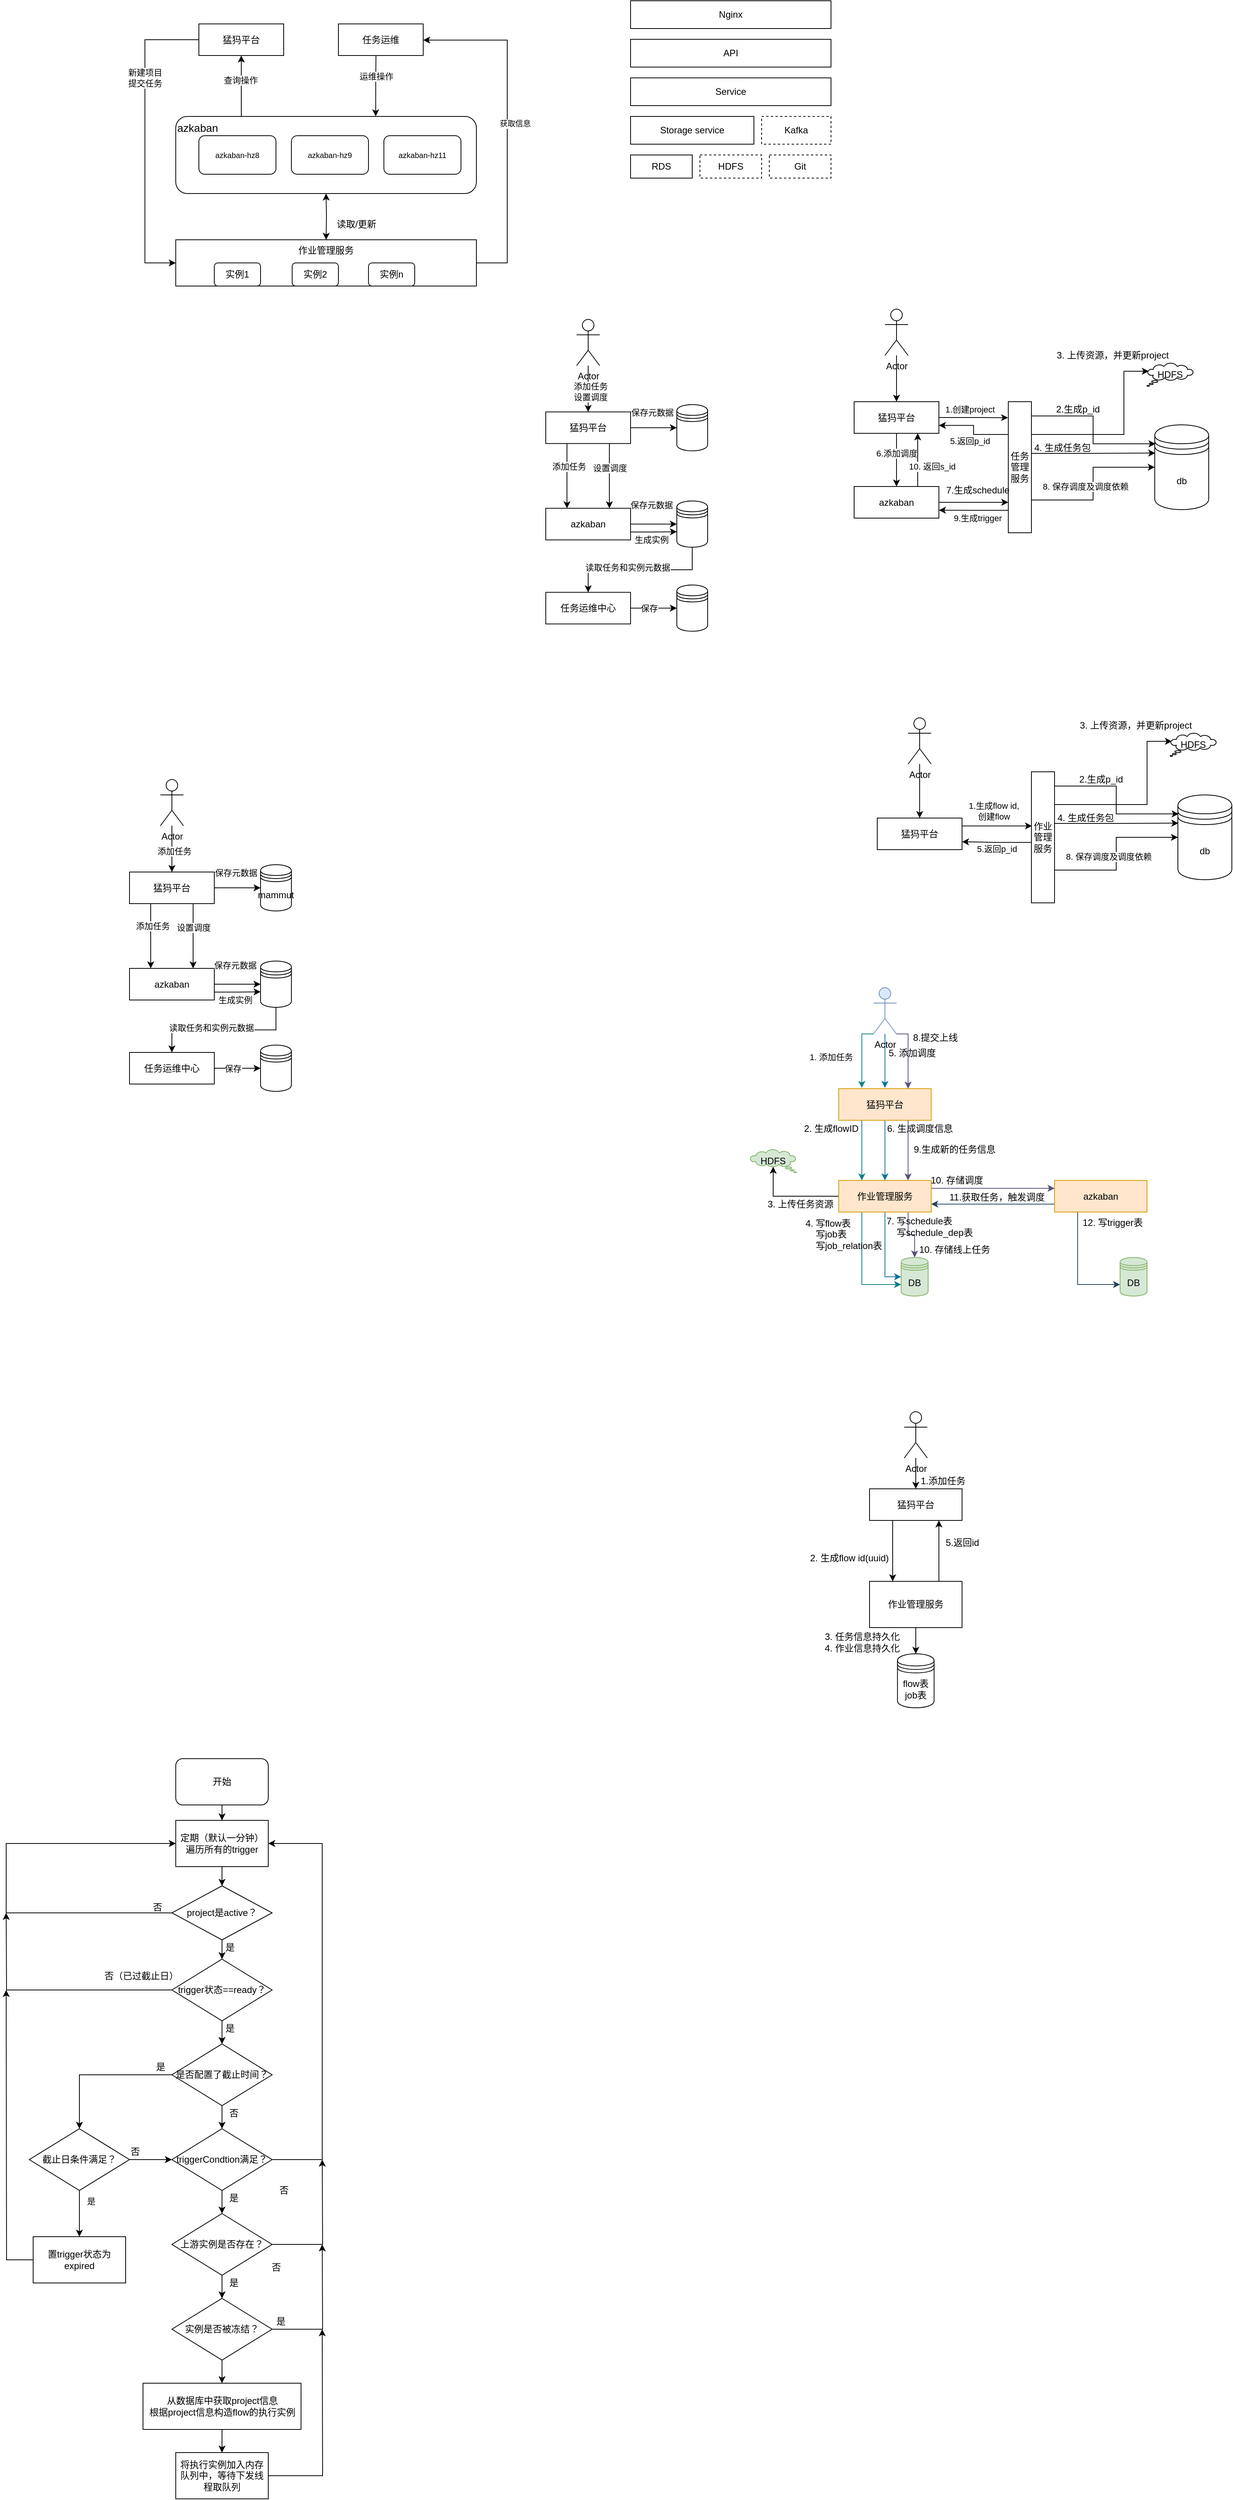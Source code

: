 <mxfile version="19.0.2" type="github">
  <diagram id="mZfhixNXZOIVuUxZR6Ya" name="第 1 页">
    <mxGraphModel dx="2500" dy="934" grid="1" gridSize="10" guides="1" tooltips="1" connect="1" arrows="1" fold="1" page="1" pageScale="1" pageWidth="827" pageHeight="1169" math="0" shadow="0">
      <root>
        <mxCell id="0" />
        <mxCell id="1" parent="0" />
        <mxCell id="lOgmBhLKBQTDchqgfmT8-29" style="edgeStyle=orthogonalEdgeStyle;rounded=0;orthogonalLoop=1;jettySize=auto;html=1;exitX=0.665;exitY=-0.001;exitDx=0;exitDy=0;startArrow=classic;startFill=1;endArrow=none;endFill=0;exitPerimeter=0;entryX=0.443;entryY=0.974;entryDx=0;entryDy=0;entryPerimeter=0;" parent="1" source="lOgmBhLKBQTDchqgfmT8-13" target="lOgmBhLKBQTDchqgfmT8-16" edge="1">
          <mxGeometry relative="1" as="geometry">
            <mxPoint x="439" y="182" as="targetPoint" />
          </mxGeometry>
        </mxCell>
        <mxCell id="lOgmBhLKBQTDchqgfmT8-30" value="运维操作" style="edgeLabel;html=1;align=center;verticalAlign=middle;resizable=0;points=[];" parent="lOgmBhLKBQTDchqgfmT8-29" vertex="1" connectable="0">
          <mxGeometry x="0.303" relative="1" as="geometry">
            <mxPoint as="offset" />
          </mxGeometry>
        </mxCell>
        <mxCell id="lOgmBhLKBQTDchqgfmT8-13" value="&lt;font style=&quot;font-size: 14px&quot;&gt;azkaban&lt;/font&gt;" style="rounded=1;whiteSpace=wrap;html=1;horizontal=1;align=left;verticalAlign=top;" parent="1" vertex="1">
          <mxGeometry x="180" y="300" width="390" height="100" as="geometry" />
        </mxCell>
        <mxCell id="lOgmBhLKBQTDchqgfmT8-2" value="&lt;font style=&quot;font-size: 10px;&quot;&gt;azkaban-hz8&lt;/font&gt;" style="rounded=1;whiteSpace=wrap;html=1;fontSize=10;" parent="1" vertex="1">
          <mxGeometry x="210" y="325" width="100" height="50" as="geometry" />
        </mxCell>
        <mxCell id="lOgmBhLKBQTDchqgfmT8-25" style="edgeStyle=orthogonalEdgeStyle;rounded=0;orthogonalLoop=1;jettySize=auto;html=1;exitX=0;exitY=0.5;exitDx=0;exitDy=0;startArrow=none;startFill=0;endArrow=classic;endFill=1;entryX=0;entryY=0.5;entryDx=0;entryDy=0;" parent="1" source="lOgmBhLKBQTDchqgfmT8-6" target="lOgmBhLKBQTDchqgfmT8-14" edge="1">
          <mxGeometry relative="1" as="geometry">
            <mxPoint x="262" y="300" as="targetPoint" />
            <Array as="points">
              <mxPoint x="140" y="201" />
              <mxPoint x="140" y="490" />
            </Array>
          </mxGeometry>
        </mxCell>
        <mxCell id="lOgmBhLKBQTDchqgfmT8-43" value="&lt;span style=&quot;font-size: 11px&quot;&gt;新建项目&lt;br&gt;提交任务&lt;/span&gt;" style="edgeLabel;html=1;align=center;verticalAlign=middle;resizable=0;points=[];fontSize=10;" parent="lOgmBhLKBQTDchqgfmT8-25" vertex="1" connectable="0">
          <mxGeometry x="-0.178" relative="1" as="geometry">
            <mxPoint y="-45" as="offset" />
          </mxGeometry>
        </mxCell>
        <mxCell id="lOgmBhLKBQTDchqgfmT8-6" value="猛犸平台" style="rounded=0;whiteSpace=wrap;html=1;" parent="1" vertex="1">
          <mxGeometry x="210" y="180" width="110" height="41" as="geometry" />
        </mxCell>
        <mxCell id="lOgmBhLKBQTDchqgfmT8-22" style="edgeStyle=orthogonalEdgeStyle;rounded=0;orthogonalLoop=1;jettySize=auto;html=1;startArrow=classic;startFill=1;endArrow=classic;endFill=1;entryX=0.5;entryY=1;entryDx=0;entryDy=0;" parent="1" target="lOgmBhLKBQTDchqgfmT8-13" edge="1">
          <mxGeometry relative="1" as="geometry">
            <mxPoint x="375" y="460" as="sourcePoint" />
            <mxPoint x="570" y="350" as="targetPoint" />
          </mxGeometry>
        </mxCell>
        <mxCell id="lOgmBhLKBQTDchqgfmT8-48" style="edgeStyle=orthogonalEdgeStyle;rounded=0;orthogonalLoop=1;jettySize=auto;html=1;exitX=1;exitY=0.5;exitDx=0;exitDy=0;entryX=1;entryY=0.5;entryDx=0;entryDy=0;fontSize=10;startArrow=none;startFill=0;endArrow=classic;endFill=1;" parent="1" source="lOgmBhLKBQTDchqgfmT8-14" target="lOgmBhLKBQTDchqgfmT8-16" edge="1">
          <mxGeometry relative="1" as="geometry">
            <Array as="points">
              <mxPoint x="610" y="490" />
              <mxPoint x="610" y="201" />
              <mxPoint x="501" y="201" />
            </Array>
          </mxGeometry>
        </mxCell>
        <mxCell id="lOgmBhLKBQTDchqgfmT8-49" value="获取信息" style="edgeLabel;html=1;align=center;verticalAlign=middle;resizable=0;points=[];fontSize=10;" parent="lOgmBhLKBQTDchqgfmT8-48" vertex="1" connectable="0">
          <mxGeometry x="-0.052" y="3" relative="1" as="geometry">
            <mxPoint x="13" y="-13" as="offset" />
          </mxGeometry>
        </mxCell>
        <mxCell id="lOgmBhLKBQTDchqgfmT8-14" value="作业管理服务" style="rounded=0;whiteSpace=wrap;html=1;horizontal=1;verticalAlign=top;" parent="1" vertex="1">
          <mxGeometry x="180" y="460" width="390" height="60" as="geometry" />
        </mxCell>
        <mxCell id="lOgmBhLKBQTDchqgfmT8-16" value="任务运维" style="rounded=0;whiteSpace=wrap;html=1;" parent="1" vertex="1">
          <mxGeometry x="391" y="180" width="110" height="41" as="geometry" />
        </mxCell>
        <mxCell id="lOgmBhLKBQTDchqgfmT8-27" value="azkaban-hz9" style="rounded=1;whiteSpace=wrap;html=1;fontSize=10;" parent="1" vertex="1">
          <mxGeometry x="330" y="325" width="100" height="50" as="geometry" />
        </mxCell>
        <mxCell id="lOgmBhLKBQTDchqgfmT8-28" value="azkaban-hz11" style="rounded=1;whiteSpace=wrap;html=1;fontSize=10;" parent="1" vertex="1">
          <mxGeometry x="450" y="325" width="100" height="50" as="geometry" />
        </mxCell>
        <mxCell id="lOgmBhLKBQTDchqgfmT8-33" value="Nginx" style="rounded=0;whiteSpace=wrap;html=1;align=center;verticalAlign=middle;" parent="1" vertex="1">
          <mxGeometry x="770" y="150" width="260" height="36" as="geometry" />
        </mxCell>
        <mxCell id="lOgmBhLKBQTDchqgfmT8-35" value="RDS" style="rounded=0;whiteSpace=wrap;html=1;align=center;verticalAlign=middle;" parent="1" vertex="1">
          <mxGeometry x="770" y="350" width="80" height="30" as="geometry" />
        </mxCell>
        <mxCell id="lOgmBhLKBQTDchqgfmT8-39" value="HDFS" style="rounded=0;whiteSpace=wrap;html=1;align=center;verticalAlign=middle;dashed=1;" parent="1" vertex="1">
          <mxGeometry x="860" y="350" width="80" height="30" as="geometry" />
        </mxCell>
        <mxCell id="lOgmBhLKBQTDchqgfmT8-41" value="Git" style="rounded=0;whiteSpace=wrap;html=1;align=center;verticalAlign=middle;dashed=1;" parent="1" vertex="1">
          <mxGeometry x="950" y="350" width="80" height="30" as="geometry" />
        </mxCell>
        <mxCell id="lOgmBhLKBQTDchqgfmT8-45" value="&lt;span style=&quot;font-size: 12px&quot;&gt;读取/更新&lt;/span&gt;" style="text;html=1;align=center;verticalAlign=middle;resizable=0;points=[];autosize=1;strokeColor=none;fontSize=10;" parent="1" vertex="1">
          <mxGeometry x="379" y="430" width="70" height="20" as="geometry" />
        </mxCell>
        <mxCell id="Ga5YGnzKtPfFo_Y4ab4R-1" value="" style="endArrow=classic;html=1;entryX=0.5;entryY=1;entryDx=0;entryDy=0;" parent="1" target="lOgmBhLKBQTDchqgfmT8-6" edge="1">
          <mxGeometry width="50" height="50" relative="1" as="geometry">
            <mxPoint x="265" y="300" as="sourcePoint" />
            <mxPoint x="300" y="250" as="targetPoint" />
          </mxGeometry>
        </mxCell>
        <mxCell id="Ga5YGnzKtPfFo_Y4ab4R-2" value="查询操作" style="edgeLabel;html=1;align=center;verticalAlign=middle;resizable=0;points=[];" parent="Ga5YGnzKtPfFo_Y4ab4R-1" vertex="1" connectable="0">
          <mxGeometry x="0.185" y="1" relative="1" as="geometry">
            <mxPoint as="offset" />
          </mxGeometry>
        </mxCell>
        <mxCell id="Ga5YGnzKtPfFo_Y4ab4R-3" value="实例1" style="rounded=1;whiteSpace=wrap;html=1;verticalAlign=middle;" parent="1" vertex="1">
          <mxGeometry x="230" y="490" width="60" height="30" as="geometry" />
        </mxCell>
        <mxCell id="Ga5YGnzKtPfFo_Y4ab4R-4" value="实例2" style="rounded=1;whiteSpace=wrap;html=1;verticalAlign=middle;" parent="1" vertex="1">
          <mxGeometry x="331" y="490" width="60" height="30" as="geometry" />
        </mxCell>
        <mxCell id="Ga5YGnzKtPfFo_Y4ab4R-5" value="实例n" style="rounded=1;whiteSpace=wrap;html=1;verticalAlign=middle;" parent="1" vertex="1">
          <mxGeometry x="430" y="490" width="60" height="30" as="geometry" />
        </mxCell>
        <mxCell id="Ga5YGnzKtPfFo_Y4ab4R-6" value="API" style="rounded=0;whiteSpace=wrap;html=1;align=center;verticalAlign=middle;" parent="1" vertex="1">
          <mxGeometry x="770" y="200" width="260" height="36" as="geometry" />
        </mxCell>
        <mxCell id="Ga5YGnzKtPfFo_Y4ab4R-7" value="Service" style="rounded=0;whiteSpace=wrap;html=1;align=center;verticalAlign=middle;" parent="1" vertex="1">
          <mxGeometry x="770" y="250" width="260" height="36" as="geometry" />
        </mxCell>
        <mxCell id="Ga5YGnzKtPfFo_Y4ab4R-8" value="Storage service" style="rounded=0;whiteSpace=wrap;html=1;align=center;verticalAlign=middle;" parent="1" vertex="1">
          <mxGeometry x="770" y="300" width="160" height="36" as="geometry" />
        </mxCell>
        <mxCell id="Ga5YGnzKtPfFo_Y4ab4R-9" value="Kafka" style="rounded=0;whiteSpace=wrap;html=1;align=center;verticalAlign=middle;dashed=1;" parent="1" vertex="1">
          <mxGeometry x="940" y="300" width="90" height="36" as="geometry" />
        </mxCell>
        <mxCell id="3o0u0IJzGJWjPgih5hGf-31" style="edgeStyle=orthogonalEdgeStyle;rounded=0;orthogonalLoop=1;jettySize=auto;html=1;exitX=1;exitY=0.5;exitDx=0;exitDy=0;" parent="1" source="3o0u0IJzGJWjPgih5hGf-21" target="3o0u0IJzGJWjPgih5hGf-23" edge="1">
          <mxGeometry relative="1" as="geometry" />
        </mxCell>
        <mxCell id="3o0u0IJzGJWjPgih5hGf-33" value="保存元数据" style="edgeLabel;html=1;align=center;verticalAlign=middle;resizable=0;points=[];" parent="3o0u0IJzGJWjPgih5hGf-31" vertex="1" connectable="0">
          <mxGeometry x="-0.386" y="1" relative="1" as="geometry">
            <mxPoint x="9" y="-19" as="offset" />
          </mxGeometry>
        </mxCell>
        <mxCell id="3o0u0IJzGJWjPgih5hGf-34" style="edgeStyle=orthogonalEdgeStyle;rounded=0;orthogonalLoop=1;jettySize=auto;html=1;exitX=0.25;exitY=1;exitDx=0;exitDy=0;entryX=0.25;entryY=0;entryDx=0;entryDy=0;" parent="1" source="3o0u0IJzGJWjPgih5hGf-21" target="3o0u0IJzGJWjPgih5hGf-22" edge="1">
          <mxGeometry relative="1" as="geometry" />
        </mxCell>
        <mxCell id="3o0u0IJzGJWjPgih5hGf-35" value="添加任务" style="edgeLabel;html=1;align=center;verticalAlign=middle;resizable=0;points=[];" parent="3o0u0IJzGJWjPgih5hGf-34" vertex="1" connectable="0">
          <mxGeometry x="-0.309" y="2" relative="1" as="geometry">
            <mxPoint as="offset" />
          </mxGeometry>
        </mxCell>
        <mxCell id="3o0u0IJzGJWjPgih5hGf-36" style="edgeStyle=orthogonalEdgeStyle;rounded=0;orthogonalLoop=1;jettySize=auto;html=1;exitX=0.75;exitY=1;exitDx=0;exitDy=0;entryX=0.75;entryY=0;entryDx=0;entryDy=0;" parent="1" source="3o0u0IJzGJWjPgih5hGf-21" target="3o0u0IJzGJWjPgih5hGf-22" edge="1">
          <mxGeometry relative="1" as="geometry" />
        </mxCell>
        <mxCell id="3o0u0IJzGJWjPgih5hGf-37" value="设置调度" style="edgeLabel;html=1;align=center;verticalAlign=middle;resizable=0;points=[];" parent="3o0u0IJzGJWjPgih5hGf-36" vertex="1" connectable="0">
          <mxGeometry x="-0.262" relative="1" as="geometry">
            <mxPoint as="offset" />
          </mxGeometry>
        </mxCell>
        <mxCell id="3o0u0IJzGJWjPgih5hGf-21" value="猛犸平台" style="rounded=0;whiteSpace=wrap;html=1;" parent="1" vertex="1">
          <mxGeometry x="120" y="1280" width="110" height="41" as="geometry" />
        </mxCell>
        <mxCell id="3o0u0IJzGJWjPgih5hGf-38" style="edgeStyle=orthogonalEdgeStyle;rounded=0;orthogonalLoop=1;jettySize=auto;html=1;exitX=1;exitY=0.5;exitDx=0;exitDy=0;entryX=0;entryY=0.5;entryDx=0;entryDy=0;" parent="1" source="3o0u0IJzGJWjPgih5hGf-22" target="3o0u0IJzGJWjPgih5hGf-25" edge="1">
          <mxGeometry relative="1" as="geometry" />
        </mxCell>
        <mxCell id="3o0u0IJzGJWjPgih5hGf-39" value="保存元数据" style="edgeLabel;html=1;align=center;verticalAlign=middle;resizable=0;points=[];" parent="3o0u0IJzGJWjPgih5hGf-38" vertex="1" connectable="0">
          <mxGeometry x="-0.343" y="-2" relative="1" as="geometry">
            <mxPoint x="7" y="-27" as="offset" />
          </mxGeometry>
        </mxCell>
        <mxCell id="3o0u0IJzGJWjPgih5hGf-44" style="edgeStyle=orthogonalEdgeStyle;rounded=0;orthogonalLoop=1;jettySize=auto;html=1;exitX=1;exitY=0.75;exitDx=0;exitDy=0;entryX=0.002;entryY=0.665;entryDx=0;entryDy=0;entryPerimeter=0;" parent="1" source="3o0u0IJzGJWjPgih5hGf-22" target="3o0u0IJzGJWjPgih5hGf-25" edge="1">
          <mxGeometry relative="1" as="geometry" />
        </mxCell>
        <mxCell id="3o0u0IJzGJWjPgih5hGf-45" value="生成实例" style="edgeLabel;html=1;align=center;verticalAlign=middle;resizable=0;points=[];" parent="3o0u0IJzGJWjPgih5hGf-44" vertex="1" connectable="0">
          <mxGeometry x="-0.304" relative="1" as="geometry">
            <mxPoint x="6" y="10" as="offset" />
          </mxGeometry>
        </mxCell>
        <mxCell id="3o0u0IJzGJWjPgih5hGf-22" value="azkaban" style="rounded=0;whiteSpace=wrap;html=1;" parent="1" vertex="1">
          <mxGeometry x="120" y="1405" width="110" height="41" as="geometry" />
        </mxCell>
        <mxCell id="3o0u0IJzGJWjPgih5hGf-23" value="mammut" style="shape=datastore;whiteSpace=wrap;html=1;" parent="1" vertex="1">
          <mxGeometry x="290" y="1270.5" width="40" height="60" as="geometry" />
        </mxCell>
        <mxCell id="3o0u0IJzGJWjPgih5hGf-42" style="edgeStyle=orthogonalEdgeStyle;rounded=0;orthogonalLoop=1;jettySize=auto;html=1;exitX=1;exitY=0.5;exitDx=0;exitDy=0;" parent="1" source="3o0u0IJzGJWjPgih5hGf-24" target="3o0u0IJzGJWjPgih5hGf-26" edge="1">
          <mxGeometry relative="1" as="geometry" />
        </mxCell>
        <mxCell id="3o0u0IJzGJWjPgih5hGf-43" value="保存" style="edgeLabel;html=1;align=center;verticalAlign=middle;resizable=0;points=[];" parent="3o0u0IJzGJWjPgih5hGf-42" vertex="1" connectable="0">
          <mxGeometry x="-0.194" relative="1" as="geometry">
            <mxPoint as="offset" />
          </mxGeometry>
        </mxCell>
        <mxCell id="3o0u0IJzGJWjPgih5hGf-24" value="任务运维中心" style="rounded=0;whiteSpace=wrap;html=1;" parent="1" vertex="1">
          <mxGeometry x="120" y="1514" width="110" height="41" as="geometry" />
        </mxCell>
        <mxCell id="3o0u0IJzGJWjPgih5hGf-40" style="edgeStyle=orthogonalEdgeStyle;rounded=0;orthogonalLoop=1;jettySize=auto;html=1;exitX=0.5;exitY=1;exitDx=0;exitDy=0;entryX=0.5;entryY=0;entryDx=0;entryDy=0;" parent="1" source="3o0u0IJzGJWjPgih5hGf-25" target="3o0u0IJzGJWjPgih5hGf-24" edge="1">
          <mxGeometry relative="1" as="geometry" />
        </mxCell>
        <mxCell id="3o0u0IJzGJWjPgih5hGf-41" value="读取任务和实例元数据" style="edgeLabel;html=1;align=center;verticalAlign=middle;resizable=0;points=[];" parent="3o0u0IJzGJWjPgih5hGf-40" vertex="1" connectable="0">
          <mxGeometry x="0.171" y="-3" relative="1" as="geometry">
            <mxPoint as="offset" />
          </mxGeometry>
        </mxCell>
        <mxCell id="3o0u0IJzGJWjPgih5hGf-25" value="" style="shape=datastore;whiteSpace=wrap;html=1;" parent="1" vertex="1">
          <mxGeometry x="290" y="1395.5" width="40" height="60" as="geometry" />
        </mxCell>
        <mxCell id="3o0u0IJzGJWjPgih5hGf-26" value="" style="shape=datastore;whiteSpace=wrap;html=1;" parent="1" vertex="1">
          <mxGeometry x="290" y="1504.5" width="40" height="60" as="geometry" />
        </mxCell>
        <mxCell id="3o0u0IJzGJWjPgih5hGf-29" style="edgeStyle=orthogonalEdgeStyle;rounded=0;orthogonalLoop=1;jettySize=auto;html=1;" parent="1" source="3o0u0IJzGJWjPgih5hGf-27" target="3o0u0IJzGJWjPgih5hGf-21" edge="1">
          <mxGeometry relative="1" as="geometry" />
        </mxCell>
        <mxCell id="3o0u0IJzGJWjPgih5hGf-30" value="添加任务" style="edgeLabel;html=1;align=center;verticalAlign=middle;resizable=0;points=[];" parent="3o0u0IJzGJWjPgih5hGf-29" vertex="1" connectable="0">
          <mxGeometry x="0.094" y="3" relative="1" as="geometry">
            <mxPoint as="offset" />
          </mxGeometry>
        </mxCell>
        <mxCell id="3o0u0IJzGJWjPgih5hGf-27" value="Actor" style="shape=umlActor;verticalLabelPosition=bottom;verticalAlign=top;html=1;" parent="1" vertex="1">
          <mxGeometry x="160" y="1160" width="30" height="60" as="geometry" />
        </mxCell>
        <mxCell id="mUnz9FgQ2arVBBXvv09y-5" style="edgeStyle=orthogonalEdgeStyle;rounded=0;orthogonalLoop=1;jettySize=auto;html=1;exitX=0.5;exitY=1;exitDx=0;exitDy=0;entryX=0.5;entryY=0;entryDx=0;entryDy=0;" parent="1" source="mUnz9FgQ2arVBBXvv09y-7" target="mUnz9FgQ2arVBBXvv09y-12" edge="1">
          <mxGeometry relative="1" as="geometry" />
        </mxCell>
        <mxCell id="mUnz9FgQ2arVBBXvv09y-6" value="6.添加调度" style="edgeLabel;html=1;align=center;verticalAlign=middle;resizable=0;points=[];" parent="mUnz9FgQ2arVBBXvv09y-5" vertex="1" connectable="0">
          <mxGeometry x="-0.262" relative="1" as="geometry">
            <mxPoint as="offset" />
          </mxGeometry>
        </mxCell>
        <mxCell id="mUnz9FgQ2arVBBXvv09y-25" style="edgeStyle=orthogonalEdgeStyle;rounded=0;orthogonalLoop=1;jettySize=auto;html=1;exitX=1;exitY=0.5;exitDx=0;exitDy=0;entryX=-0.009;entryY=0.122;entryDx=0;entryDy=0;entryPerimeter=0;" parent="1" source="mUnz9FgQ2arVBBXvv09y-7" target="mUnz9FgQ2arVBBXvv09y-24" edge="1">
          <mxGeometry relative="1" as="geometry" />
        </mxCell>
        <mxCell id="mUnz9FgQ2arVBBXvv09y-26" value="1.创建project" style="edgeLabel;html=1;align=center;verticalAlign=middle;resizable=0;points=[];" parent="mUnz9FgQ2arVBBXvv09y-25" vertex="1" connectable="0">
          <mxGeometry x="-0.25" y="1" relative="1" as="geometry">
            <mxPoint x="6" y="-10" as="offset" />
          </mxGeometry>
        </mxCell>
        <mxCell id="mUnz9FgQ2arVBBXvv09y-7" value="猛犸平台" style="rounded=0;whiteSpace=wrap;html=1;" parent="1" vertex="1">
          <mxGeometry x="1060" y="670" width="110" height="41" as="geometry" />
        </mxCell>
        <mxCell id="mUnz9FgQ2arVBBXvv09y-38" style="edgeStyle=orthogonalEdgeStyle;rounded=0;orthogonalLoop=1;jettySize=auto;html=1;exitX=1;exitY=0.5;exitDx=0;exitDy=0;entryX=0;entryY=0.768;entryDx=0;entryDy=0;entryPerimeter=0;" parent="1" source="mUnz9FgQ2arVBBXvv09y-12" target="mUnz9FgQ2arVBBXvv09y-24" edge="1">
          <mxGeometry relative="1" as="geometry" />
        </mxCell>
        <mxCell id="mUnz9FgQ2arVBBXvv09y-44" style="edgeStyle=orthogonalEdgeStyle;rounded=0;orthogonalLoop=1;jettySize=auto;html=1;exitX=0.75;exitY=0;exitDx=0;exitDy=0;entryX=0.75;entryY=1;entryDx=0;entryDy=0;" parent="1" source="mUnz9FgQ2arVBBXvv09y-12" target="mUnz9FgQ2arVBBXvv09y-7" edge="1">
          <mxGeometry relative="1" as="geometry" />
        </mxCell>
        <mxCell id="mUnz9FgQ2arVBBXvv09y-45" value="10. 返回s_id" style="edgeLabel;html=1;align=center;verticalAlign=middle;resizable=0;points=[];" parent="mUnz9FgQ2arVBBXvv09y-44" vertex="1" connectable="0">
          <mxGeometry x="-0.252" relative="1" as="geometry">
            <mxPoint x="18" as="offset" />
          </mxGeometry>
        </mxCell>
        <mxCell id="mUnz9FgQ2arVBBXvv09y-12" value="azkaban" style="rounded=0;whiteSpace=wrap;html=1;" parent="1" vertex="1">
          <mxGeometry x="1060" y="780" width="110" height="41" as="geometry" />
        </mxCell>
        <mxCell id="mUnz9FgQ2arVBBXvv09y-21" style="edgeStyle=orthogonalEdgeStyle;rounded=0;orthogonalLoop=1;jettySize=auto;html=1;" parent="1" source="mUnz9FgQ2arVBBXvv09y-23" target="mUnz9FgQ2arVBBXvv09y-7" edge="1">
          <mxGeometry relative="1" as="geometry" />
        </mxCell>
        <mxCell id="mUnz9FgQ2arVBBXvv09y-23" value="Actor" style="shape=umlActor;verticalLabelPosition=bottom;verticalAlign=top;html=1;" parent="1" vertex="1">
          <mxGeometry x="1100" y="550" width="30" height="60" as="geometry" />
        </mxCell>
        <mxCell id="mUnz9FgQ2arVBBXvv09y-28" style="edgeStyle=orthogonalEdgeStyle;rounded=0;orthogonalLoop=1;jettySize=auto;html=1;exitX=1.007;exitY=0.109;exitDx=0;exitDy=0;entryX=0.014;entryY=0.224;entryDx=0;entryDy=0;exitPerimeter=0;entryPerimeter=0;" parent="1" source="mUnz9FgQ2arVBBXvv09y-24" target="mUnz9FgQ2arVBBXvv09y-27" edge="1">
          <mxGeometry relative="1" as="geometry" />
        </mxCell>
        <mxCell id="mUnz9FgQ2arVBBXvv09y-31" style="edgeStyle=orthogonalEdgeStyle;rounded=0;orthogonalLoop=1;jettySize=auto;html=1;exitX=1;exitY=0.25;exitDx=0;exitDy=0;entryX=0.038;entryY=0.35;entryDx=0;entryDy=0;entryPerimeter=0;" parent="1" source="mUnz9FgQ2arVBBXvv09y-24" target="mUnz9FgQ2arVBBXvv09y-30" edge="1">
          <mxGeometry relative="1" as="geometry">
            <Array as="points">
              <mxPoint x="1410" y="713" />
              <mxPoint x="1410" y="631" />
            </Array>
          </mxGeometry>
        </mxCell>
        <mxCell id="mUnz9FgQ2arVBBXvv09y-33" style="edgeStyle=orthogonalEdgeStyle;rounded=0;orthogonalLoop=1;jettySize=auto;html=1;entryX=0.009;entryY=0.333;entryDx=0;entryDy=0;exitX=1.007;exitY=0.394;exitDx=0;exitDy=0;exitPerimeter=0;entryPerimeter=0;" parent="1" source="mUnz9FgQ2arVBBXvv09y-24" target="mUnz9FgQ2arVBBXvv09y-27" edge="1">
          <mxGeometry relative="1" as="geometry" />
        </mxCell>
        <mxCell id="mUnz9FgQ2arVBBXvv09y-36" style="edgeStyle=orthogonalEdgeStyle;rounded=0;orthogonalLoop=1;jettySize=auto;html=1;entryX=1;entryY=0.75;entryDx=0;entryDy=0;exitX=0;exitY=0.25;exitDx=0;exitDy=0;" parent="1" source="mUnz9FgQ2arVBBXvv09y-24" target="mUnz9FgQ2arVBBXvv09y-7" edge="1">
          <mxGeometry relative="1" as="geometry" />
        </mxCell>
        <mxCell id="mUnz9FgQ2arVBBXvv09y-37" value="5.返回p_id" style="edgeLabel;html=1;align=center;verticalAlign=middle;resizable=0;points=[];" parent="mUnz9FgQ2arVBBXvv09y-36" vertex="1" connectable="0">
          <mxGeometry x="-0.312" relative="1" as="geometry">
            <mxPoint x="-15" y="8" as="offset" />
          </mxGeometry>
        </mxCell>
        <mxCell id="mUnz9FgQ2arVBBXvv09y-40" style="edgeStyle=orthogonalEdgeStyle;rounded=0;orthogonalLoop=1;jettySize=auto;html=1;exitX=1;exitY=0.75;exitDx=0;exitDy=0;entryX=0;entryY=0.5;entryDx=0;entryDy=0;" parent="1" source="mUnz9FgQ2arVBBXvv09y-24" target="mUnz9FgQ2arVBBXvv09y-27" edge="1">
          <mxGeometry relative="1" as="geometry" />
        </mxCell>
        <mxCell id="mUnz9FgQ2arVBBXvv09y-41" value="8. 保存调度及调度依赖" style="edgeLabel;html=1;align=center;verticalAlign=middle;resizable=0;points=[];" parent="mUnz9FgQ2arVBBXvv09y-40" vertex="1" connectable="0">
          <mxGeometry x="-0.445" y="1" relative="1" as="geometry">
            <mxPoint x="14" y="-17" as="offset" />
          </mxGeometry>
        </mxCell>
        <mxCell id="mUnz9FgQ2arVBBXvv09y-42" style="edgeStyle=orthogonalEdgeStyle;rounded=0;orthogonalLoop=1;jettySize=auto;html=1;entryX=1;entryY=0.75;entryDx=0;entryDy=0;exitX=0.047;exitY=0.829;exitDx=0;exitDy=0;exitPerimeter=0;" parent="1" source="mUnz9FgQ2arVBBXvv09y-24" target="mUnz9FgQ2arVBBXvv09y-12" edge="1">
          <mxGeometry relative="1" as="geometry" />
        </mxCell>
        <mxCell id="mUnz9FgQ2arVBBXvv09y-43" value="9.生成trigger" style="edgeLabel;html=1;align=center;verticalAlign=middle;resizable=0;points=[];" parent="mUnz9FgQ2arVBBXvv09y-42" vertex="1" connectable="0">
          <mxGeometry x="0.434" y="1" relative="1" as="geometry">
            <mxPoint x="24" y="9" as="offset" />
          </mxGeometry>
        </mxCell>
        <mxCell id="mUnz9FgQ2arVBBXvv09y-24" value="任务管理服务" style="rounded=0;whiteSpace=wrap;html=1;horizontal=1;" parent="1" vertex="1">
          <mxGeometry x="1260" y="670" width="30" height="170" as="geometry" />
        </mxCell>
        <mxCell id="mUnz9FgQ2arVBBXvv09y-27" value="db" style="shape=datastore;whiteSpace=wrap;html=1;" parent="1" vertex="1">
          <mxGeometry x="1450" y="700" width="70" height="110" as="geometry" />
        </mxCell>
        <mxCell id="mUnz9FgQ2arVBBXvv09y-29" value="2.生成p_id" style="text;html=1;align=center;verticalAlign=middle;resizable=0;points=[];autosize=1;strokeColor=none;fillColor=none;" parent="1" vertex="1">
          <mxGeometry x="1315" y="670" width="70" height="20" as="geometry" />
        </mxCell>
        <mxCell id="mUnz9FgQ2arVBBXvv09y-30" value="HDFS" style="whiteSpace=wrap;html=1;shape=mxgraph.basic.cloud_callout" parent="1" vertex="1">
          <mxGeometry x="1440" y="620" width="60" height="30" as="geometry" />
        </mxCell>
        <mxCell id="mUnz9FgQ2arVBBXvv09y-32" value="3. 上传资源，并更新project" style="text;html=1;align=center;verticalAlign=middle;resizable=0;points=[];autosize=1;strokeColor=none;fillColor=none;" parent="1" vertex="1">
          <mxGeometry x="1315" y="600" width="160" height="20" as="geometry" />
        </mxCell>
        <mxCell id="mUnz9FgQ2arVBBXvv09y-35" value="4. 生成任务包" style="text;html=1;align=center;verticalAlign=middle;resizable=0;points=[];autosize=1;strokeColor=none;fillColor=none;" parent="1" vertex="1">
          <mxGeometry x="1285" y="720" width="90" height="20" as="geometry" />
        </mxCell>
        <mxCell id="mUnz9FgQ2arVBBXvv09y-39" value="7.生成schedule" style="text;html=1;align=center;verticalAlign=middle;resizable=0;points=[];autosize=1;strokeColor=none;fillColor=none;" parent="1" vertex="1">
          <mxGeometry x="1170" y="775" width="100" height="20" as="geometry" />
        </mxCell>
        <mxCell id="NrY3jyMmYzxYaOjkZsqC-3" style="edgeStyle=orthogonalEdgeStyle;rounded=0;orthogonalLoop=1;jettySize=auto;html=1;exitX=1;exitY=0.25;exitDx=0;exitDy=0;entryX=0.024;entryY=0.413;entryDx=0;entryDy=0;entryPerimeter=0;" parent="1" source="NrY3jyMmYzxYaOjkZsqC-5" target="NrY3jyMmYzxYaOjkZsqC-21" edge="1">
          <mxGeometry relative="1" as="geometry" />
        </mxCell>
        <mxCell id="NrY3jyMmYzxYaOjkZsqC-4" value="1.生成flow id,&lt;br&gt;创建flow" style="edgeLabel;html=1;align=center;verticalAlign=middle;resizable=0;points=[];" parent="NrY3jyMmYzxYaOjkZsqC-3" vertex="1" connectable="0">
          <mxGeometry x="-0.25" y="1" relative="1" as="geometry">
            <mxPoint x="7" y="-19" as="offset" />
          </mxGeometry>
        </mxCell>
        <mxCell id="NrY3jyMmYzxYaOjkZsqC-5" value="猛犸平台" style="rounded=0;whiteSpace=wrap;html=1;" parent="1" vertex="1">
          <mxGeometry x="1090" y="1210" width="110" height="41" as="geometry" />
        </mxCell>
        <mxCell id="NrY3jyMmYzxYaOjkZsqC-10" style="edgeStyle=orthogonalEdgeStyle;rounded=0;orthogonalLoop=1;jettySize=auto;html=1;" parent="1" source="NrY3jyMmYzxYaOjkZsqC-11" target="NrY3jyMmYzxYaOjkZsqC-5" edge="1">
          <mxGeometry relative="1" as="geometry" />
        </mxCell>
        <mxCell id="NrY3jyMmYzxYaOjkZsqC-11" value="Actor" style="shape=umlActor;verticalLabelPosition=bottom;verticalAlign=top;html=1;" parent="1" vertex="1">
          <mxGeometry x="1130" y="1080" width="30" height="60" as="geometry" />
        </mxCell>
        <mxCell id="NrY3jyMmYzxYaOjkZsqC-12" style="edgeStyle=orthogonalEdgeStyle;rounded=0;orthogonalLoop=1;jettySize=auto;html=1;exitX=1.007;exitY=0.109;exitDx=0;exitDy=0;entryX=0.014;entryY=0.224;entryDx=0;entryDy=0;exitPerimeter=0;entryPerimeter=0;" parent="1" source="NrY3jyMmYzxYaOjkZsqC-21" target="NrY3jyMmYzxYaOjkZsqC-22" edge="1">
          <mxGeometry relative="1" as="geometry" />
        </mxCell>
        <mxCell id="NrY3jyMmYzxYaOjkZsqC-13" style="edgeStyle=orthogonalEdgeStyle;rounded=0;orthogonalLoop=1;jettySize=auto;html=1;exitX=1;exitY=0.25;exitDx=0;exitDy=0;entryX=0.038;entryY=0.35;entryDx=0;entryDy=0;entryPerimeter=0;" parent="1" source="NrY3jyMmYzxYaOjkZsqC-21" target="NrY3jyMmYzxYaOjkZsqC-24" edge="1">
          <mxGeometry relative="1" as="geometry">
            <Array as="points">
              <mxPoint x="1440" y="1193" />
              <mxPoint x="1440" y="1111" />
            </Array>
          </mxGeometry>
        </mxCell>
        <mxCell id="NrY3jyMmYzxYaOjkZsqC-14" style="edgeStyle=orthogonalEdgeStyle;rounded=0;orthogonalLoop=1;jettySize=auto;html=1;entryX=0.009;entryY=0.333;entryDx=0;entryDy=0;exitX=1.007;exitY=0.394;exitDx=0;exitDy=0;exitPerimeter=0;entryPerimeter=0;" parent="1" source="NrY3jyMmYzxYaOjkZsqC-21" target="NrY3jyMmYzxYaOjkZsqC-22" edge="1">
          <mxGeometry relative="1" as="geometry" />
        </mxCell>
        <mxCell id="NrY3jyMmYzxYaOjkZsqC-15" style="edgeStyle=orthogonalEdgeStyle;rounded=0;orthogonalLoop=1;jettySize=auto;html=1;entryX=1;entryY=0.75;entryDx=0;entryDy=0;exitX=0.047;exitY=0.539;exitDx=0;exitDy=0;exitPerimeter=0;" parent="1" source="NrY3jyMmYzxYaOjkZsqC-21" target="NrY3jyMmYzxYaOjkZsqC-5" edge="1">
          <mxGeometry relative="1" as="geometry" />
        </mxCell>
        <mxCell id="NrY3jyMmYzxYaOjkZsqC-16" value="5.返回p_id" style="edgeLabel;html=1;align=center;verticalAlign=middle;resizable=0;points=[];" parent="NrY3jyMmYzxYaOjkZsqC-15" vertex="1" connectable="0">
          <mxGeometry x="-0.312" relative="1" as="geometry">
            <mxPoint x="-15" y="8" as="offset" />
          </mxGeometry>
        </mxCell>
        <mxCell id="NrY3jyMmYzxYaOjkZsqC-17" style="edgeStyle=orthogonalEdgeStyle;rounded=0;orthogonalLoop=1;jettySize=auto;html=1;exitX=1;exitY=0.75;exitDx=0;exitDy=0;entryX=0;entryY=0.5;entryDx=0;entryDy=0;" parent="1" source="NrY3jyMmYzxYaOjkZsqC-21" target="NrY3jyMmYzxYaOjkZsqC-22" edge="1">
          <mxGeometry relative="1" as="geometry" />
        </mxCell>
        <mxCell id="NrY3jyMmYzxYaOjkZsqC-18" value="8. 保存调度及调度依赖" style="edgeLabel;html=1;align=center;verticalAlign=middle;resizable=0;points=[];" parent="NrY3jyMmYzxYaOjkZsqC-17" vertex="1" connectable="0">
          <mxGeometry x="-0.445" y="1" relative="1" as="geometry">
            <mxPoint x="14" y="-17" as="offset" />
          </mxGeometry>
        </mxCell>
        <mxCell id="NrY3jyMmYzxYaOjkZsqC-21" value="作业管理服务" style="rounded=0;whiteSpace=wrap;html=1;horizontal=1;" parent="1" vertex="1">
          <mxGeometry x="1290" y="1150" width="30" height="170" as="geometry" />
        </mxCell>
        <mxCell id="NrY3jyMmYzxYaOjkZsqC-22" value="db" style="shape=datastore;whiteSpace=wrap;html=1;" parent="1" vertex="1">
          <mxGeometry x="1480" y="1180" width="70" height="110" as="geometry" />
        </mxCell>
        <mxCell id="NrY3jyMmYzxYaOjkZsqC-23" value="2.生成p_id" style="text;html=1;align=center;verticalAlign=middle;resizable=0;points=[];autosize=1;strokeColor=none;fillColor=none;" parent="1" vertex="1">
          <mxGeometry x="1345" y="1150" width="70" height="20" as="geometry" />
        </mxCell>
        <mxCell id="NrY3jyMmYzxYaOjkZsqC-24" value="HDFS" style="whiteSpace=wrap;html=1;shape=mxgraph.basic.cloud_callout" parent="1" vertex="1">
          <mxGeometry x="1470" y="1100" width="60" height="30" as="geometry" />
        </mxCell>
        <mxCell id="NrY3jyMmYzxYaOjkZsqC-25" value="3. 上传资源，并更新project" style="text;html=1;align=center;verticalAlign=middle;resizable=0;points=[];autosize=1;strokeColor=none;fillColor=none;" parent="1" vertex="1">
          <mxGeometry x="1345" y="1080" width="160" height="20" as="geometry" />
        </mxCell>
        <mxCell id="NrY3jyMmYzxYaOjkZsqC-26" value="4. 生成任务包" style="text;html=1;align=center;verticalAlign=middle;resizable=0;points=[];autosize=1;strokeColor=none;fillColor=none;" parent="1" vertex="1">
          <mxGeometry x="1315" y="1200" width="90" height="20" as="geometry" />
        </mxCell>
        <mxCell id="bycMohuFVdp8tM0hhqkv-1" style="edgeStyle=orthogonalEdgeStyle;rounded=0;orthogonalLoop=1;jettySize=auto;html=1;exitX=1;exitY=0.5;exitDx=0;exitDy=0;" parent="1" source="bycMohuFVdp8tM0hhqkv-7" target="bycMohuFVdp8tM0hhqkv-13" edge="1">
          <mxGeometry relative="1" as="geometry" />
        </mxCell>
        <mxCell id="bycMohuFVdp8tM0hhqkv-2" value="保存元数据" style="edgeLabel;html=1;align=center;verticalAlign=middle;resizable=0;points=[];" parent="bycMohuFVdp8tM0hhqkv-1" vertex="1" connectable="0">
          <mxGeometry x="-0.386" y="1" relative="1" as="geometry">
            <mxPoint x="9" y="-19" as="offset" />
          </mxGeometry>
        </mxCell>
        <mxCell id="bycMohuFVdp8tM0hhqkv-3" style="edgeStyle=orthogonalEdgeStyle;rounded=0;orthogonalLoop=1;jettySize=auto;html=1;exitX=0.25;exitY=1;exitDx=0;exitDy=0;entryX=0.25;entryY=0;entryDx=0;entryDy=0;" parent="1" source="bycMohuFVdp8tM0hhqkv-7" target="bycMohuFVdp8tM0hhqkv-12" edge="1">
          <mxGeometry relative="1" as="geometry" />
        </mxCell>
        <mxCell id="bycMohuFVdp8tM0hhqkv-4" value="添加任务" style="edgeLabel;html=1;align=center;verticalAlign=middle;resizable=0;points=[];" parent="bycMohuFVdp8tM0hhqkv-3" vertex="1" connectable="0">
          <mxGeometry x="-0.309" y="2" relative="1" as="geometry">
            <mxPoint as="offset" />
          </mxGeometry>
        </mxCell>
        <mxCell id="bycMohuFVdp8tM0hhqkv-5" style="edgeStyle=orthogonalEdgeStyle;rounded=0;orthogonalLoop=1;jettySize=auto;html=1;exitX=0.75;exitY=1;exitDx=0;exitDy=0;entryX=0.75;entryY=0;entryDx=0;entryDy=0;" parent="1" source="bycMohuFVdp8tM0hhqkv-7" target="bycMohuFVdp8tM0hhqkv-12" edge="1">
          <mxGeometry relative="1" as="geometry" />
        </mxCell>
        <mxCell id="bycMohuFVdp8tM0hhqkv-6" value="设置调度" style="edgeLabel;html=1;align=center;verticalAlign=middle;resizable=0;points=[];" parent="bycMohuFVdp8tM0hhqkv-5" vertex="1" connectable="0">
          <mxGeometry x="-0.262" relative="1" as="geometry">
            <mxPoint as="offset" />
          </mxGeometry>
        </mxCell>
        <mxCell id="bycMohuFVdp8tM0hhqkv-7" value="猛犸平台" style="rounded=0;whiteSpace=wrap;html=1;" parent="1" vertex="1">
          <mxGeometry x="660" y="683.25" width="110" height="41" as="geometry" />
        </mxCell>
        <mxCell id="bycMohuFVdp8tM0hhqkv-8" style="edgeStyle=orthogonalEdgeStyle;rounded=0;orthogonalLoop=1;jettySize=auto;html=1;exitX=1;exitY=0.5;exitDx=0;exitDy=0;entryX=0;entryY=0.5;entryDx=0;entryDy=0;" parent="1" source="bycMohuFVdp8tM0hhqkv-12" target="bycMohuFVdp8tM0hhqkv-19" edge="1">
          <mxGeometry relative="1" as="geometry" />
        </mxCell>
        <mxCell id="bycMohuFVdp8tM0hhqkv-9" value="保存元数据" style="edgeLabel;html=1;align=center;verticalAlign=middle;resizable=0;points=[];" parent="bycMohuFVdp8tM0hhqkv-8" vertex="1" connectable="0">
          <mxGeometry x="-0.343" y="-2" relative="1" as="geometry">
            <mxPoint x="7" y="-27" as="offset" />
          </mxGeometry>
        </mxCell>
        <mxCell id="bycMohuFVdp8tM0hhqkv-10" style="edgeStyle=orthogonalEdgeStyle;rounded=0;orthogonalLoop=1;jettySize=auto;html=1;exitX=1;exitY=0.75;exitDx=0;exitDy=0;entryX=0.002;entryY=0.665;entryDx=0;entryDy=0;entryPerimeter=0;" parent="1" source="bycMohuFVdp8tM0hhqkv-12" target="bycMohuFVdp8tM0hhqkv-19" edge="1">
          <mxGeometry relative="1" as="geometry" />
        </mxCell>
        <mxCell id="bycMohuFVdp8tM0hhqkv-11" value="生成实例" style="edgeLabel;html=1;align=center;verticalAlign=middle;resizable=0;points=[];" parent="bycMohuFVdp8tM0hhqkv-10" vertex="1" connectable="0">
          <mxGeometry x="-0.304" relative="1" as="geometry">
            <mxPoint x="6" y="10" as="offset" />
          </mxGeometry>
        </mxCell>
        <mxCell id="bycMohuFVdp8tM0hhqkv-12" value="azkaban" style="rounded=0;whiteSpace=wrap;html=1;" parent="1" vertex="1">
          <mxGeometry x="660" y="808.25" width="110" height="41" as="geometry" />
        </mxCell>
        <mxCell id="bycMohuFVdp8tM0hhqkv-13" value="" style="shape=datastore;whiteSpace=wrap;html=1;" parent="1" vertex="1">
          <mxGeometry x="830" y="673.75" width="40" height="60" as="geometry" />
        </mxCell>
        <mxCell id="bycMohuFVdp8tM0hhqkv-14" style="edgeStyle=orthogonalEdgeStyle;rounded=0;orthogonalLoop=1;jettySize=auto;html=1;exitX=1;exitY=0.5;exitDx=0;exitDy=0;" parent="1" source="bycMohuFVdp8tM0hhqkv-16" target="bycMohuFVdp8tM0hhqkv-20" edge="1">
          <mxGeometry relative="1" as="geometry" />
        </mxCell>
        <mxCell id="bycMohuFVdp8tM0hhqkv-15" value="保存" style="edgeLabel;html=1;align=center;verticalAlign=middle;resizable=0;points=[];" parent="bycMohuFVdp8tM0hhqkv-14" vertex="1" connectable="0">
          <mxGeometry x="-0.194" relative="1" as="geometry">
            <mxPoint as="offset" />
          </mxGeometry>
        </mxCell>
        <mxCell id="bycMohuFVdp8tM0hhqkv-16" value="任务运维中心" style="rounded=0;whiteSpace=wrap;html=1;" parent="1" vertex="1">
          <mxGeometry x="660" y="917.25" width="110" height="41" as="geometry" />
        </mxCell>
        <mxCell id="bycMohuFVdp8tM0hhqkv-17" style="edgeStyle=orthogonalEdgeStyle;rounded=0;orthogonalLoop=1;jettySize=auto;html=1;exitX=0.5;exitY=1;exitDx=0;exitDy=0;entryX=0.5;entryY=0;entryDx=0;entryDy=0;" parent="1" source="bycMohuFVdp8tM0hhqkv-19" target="bycMohuFVdp8tM0hhqkv-16" edge="1">
          <mxGeometry relative="1" as="geometry" />
        </mxCell>
        <mxCell id="bycMohuFVdp8tM0hhqkv-18" value="读取任务和实例元数据" style="edgeLabel;html=1;align=center;verticalAlign=middle;resizable=0;points=[];" parent="bycMohuFVdp8tM0hhqkv-17" vertex="1" connectable="0">
          <mxGeometry x="0.171" y="-3" relative="1" as="geometry">
            <mxPoint as="offset" />
          </mxGeometry>
        </mxCell>
        <mxCell id="bycMohuFVdp8tM0hhqkv-19" value="" style="shape=datastore;whiteSpace=wrap;html=1;" parent="1" vertex="1">
          <mxGeometry x="830" y="798.75" width="40" height="60" as="geometry" />
        </mxCell>
        <mxCell id="bycMohuFVdp8tM0hhqkv-20" value="" style="shape=datastore;whiteSpace=wrap;html=1;" parent="1" vertex="1">
          <mxGeometry x="830" y="907.75" width="40" height="60" as="geometry" />
        </mxCell>
        <mxCell id="bycMohuFVdp8tM0hhqkv-21" style="edgeStyle=orthogonalEdgeStyle;rounded=0;orthogonalLoop=1;jettySize=auto;html=1;" parent="1" source="bycMohuFVdp8tM0hhqkv-23" target="bycMohuFVdp8tM0hhqkv-7" edge="1">
          <mxGeometry relative="1" as="geometry" />
        </mxCell>
        <mxCell id="bycMohuFVdp8tM0hhqkv-22" value="添加任务&lt;br&gt;设置调度" style="edgeLabel;html=1;align=center;verticalAlign=middle;resizable=0;points=[];" parent="bycMohuFVdp8tM0hhqkv-21" vertex="1" connectable="0">
          <mxGeometry x="0.094" y="3" relative="1" as="geometry">
            <mxPoint as="offset" />
          </mxGeometry>
        </mxCell>
        <mxCell id="bycMohuFVdp8tM0hhqkv-23" value="Actor" style="shape=umlActor;verticalLabelPosition=bottom;verticalAlign=top;html=1;" parent="1" vertex="1">
          <mxGeometry x="700" y="563.25" width="30" height="60" as="geometry" />
        </mxCell>
        <mxCell id="7bF5137YIRkR2DySp9Xv-55" style="edgeStyle=orthogonalEdgeStyle;rounded=0;orthogonalLoop=1;jettySize=auto;html=1;exitX=0.25;exitY=1;exitDx=0;exitDy=0;entryX=0.25;entryY=0;entryDx=0;entryDy=0;fillColor=#b0e3e6;strokeColor=#0e8088;" parent="1" source="7bF5137YIRkR2DySp9Xv-5" target="7bF5137YIRkR2DySp9Xv-54" edge="1">
          <mxGeometry relative="1" as="geometry" />
        </mxCell>
        <mxCell id="7bF5137YIRkR2DySp9Xv-56" value="1. 添加任务" style="edgeLabel;html=1;align=center;verticalAlign=middle;resizable=0;points=[];" parent="7bF5137YIRkR2DySp9Xv-55" vertex="1" connectable="0">
          <mxGeometry x="-0.718" relative="1" as="geometry">
            <mxPoint x="-40" y="-93" as="offset" />
          </mxGeometry>
        </mxCell>
        <mxCell id="7bF5137YIRkR2DySp9Xv-66" style="edgeStyle=orthogonalEdgeStyle;rounded=0;orthogonalLoop=1;jettySize=auto;html=1;exitX=0.5;exitY=1;exitDx=0;exitDy=0;fillColor=#b1ddf0;strokeColor=#10739e;" parent="1" source="7bF5137YIRkR2DySp9Xv-5" target="7bF5137YIRkR2DySp9Xv-54" edge="1">
          <mxGeometry relative="1" as="geometry" />
        </mxCell>
        <mxCell id="7bF5137YIRkR2DySp9Xv-74" style="edgeStyle=orthogonalEdgeStyle;rounded=0;orthogonalLoop=1;jettySize=auto;html=1;exitX=0.75;exitY=1;exitDx=0;exitDy=0;entryX=0.75;entryY=0;entryDx=0;entryDy=0;fillColor=#d0cee2;strokeColor=#56517e;" parent="1" source="7bF5137YIRkR2DySp9Xv-5" target="7bF5137YIRkR2DySp9Xv-54" edge="1">
          <mxGeometry relative="1" as="geometry" />
        </mxCell>
        <mxCell id="7bF5137YIRkR2DySp9Xv-5" value="猛犸平台" style="rounded=0;whiteSpace=wrap;html=1;fillColor=#ffe6cc;strokeColor=#d79b00;" parent="1" vertex="1">
          <mxGeometry x="1040" y="1561" width="120" height="41" as="geometry" />
        </mxCell>
        <mxCell id="7bF5137YIRkR2DySp9Xv-80" style="edgeStyle=orthogonalEdgeStyle;rounded=0;orthogonalLoop=1;jettySize=auto;html=1;exitX=0;exitY=0.75;exitDx=0;exitDy=0;entryX=1;entryY=0.75;entryDx=0;entryDy=0;fillColor=#bac8d3;strokeColor=#23445d;" parent="1" source="7bF5137YIRkR2DySp9Xv-9" target="7bF5137YIRkR2DySp9Xv-54" edge="1">
          <mxGeometry relative="1" as="geometry" />
        </mxCell>
        <mxCell id="7bF5137YIRkR2DySp9Xv-86" style="edgeStyle=orthogonalEdgeStyle;rounded=0;orthogonalLoop=1;jettySize=auto;html=1;exitX=0.25;exitY=1;exitDx=0;exitDy=0;entryX=0;entryY=0.7;entryDx=0;entryDy=0;fillColor=#bac8d3;strokeColor=#23445d;" parent="1" source="7bF5137YIRkR2DySp9Xv-9" target="7bF5137YIRkR2DySp9Xv-85" edge="1">
          <mxGeometry relative="1" as="geometry" />
        </mxCell>
        <mxCell id="7bF5137YIRkR2DySp9Xv-9" value="azkaban" style="rounded=0;whiteSpace=wrap;html=1;fillColor=#ffe6cc;strokeColor=#d79b00;" parent="1" vertex="1">
          <mxGeometry x="1320" y="1680" width="120" height="41" as="geometry" />
        </mxCell>
        <mxCell id="7bF5137YIRkR2DySp9Xv-61" style="edgeStyle=orthogonalEdgeStyle;rounded=0;orthogonalLoop=1;jettySize=auto;html=1;fillColor=#b1ddf0;strokeColor=#10739e;" parent="1" source="7bF5137YIRkR2DySp9Xv-11" edge="1">
          <mxGeometry relative="1" as="geometry">
            <mxPoint x="1100" y="1560" as="targetPoint" />
          </mxGeometry>
        </mxCell>
        <mxCell id="7bF5137YIRkR2DySp9Xv-82" style="edgeStyle=orthogonalEdgeStyle;rounded=0;orthogonalLoop=1;jettySize=auto;html=1;exitX=0;exitY=1;exitDx=0;exitDy=0;exitPerimeter=0;fillColor=#b0e3e6;strokeColor=#0e8088;" parent="1" source="7bF5137YIRkR2DySp9Xv-11" edge="1">
          <mxGeometry relative="1" as="geometry">
            <mxPoint x="1070" y="1560" as="targetPoint" />
            <Array as="points">
              <mxPoint x="1070" y="1490" />
            </Array>
          </mxGeometry>
        </mxCell>
        <mxCell id="7bF5137YIRkR2DySp9Xv-83" style="edgeStyle=orthogonalEdgeStyle;rounded=0;orthogonalLoop=1;jettySize=auto;html=1;exitX=1;exitY=1;exitDx=0;exitDy=0;exitPerimeter=0;entryX=0.75;entryY=0;entryDx=0;entryDy=0;fillColor=#d0cee2;strokeColor=#56517e;" parent="1" source="7bF5137YIRkR2DySp9Xv-11" target="7bF5137YIRkR2DySp9Xv-5" edge="1">
          <mxGeometry relative="1" as="geometry">
            <Array as="points">
              <mxPoint x="1130" y="1490" />
            </Array>
          </mxGeometry>
        </mxCell>
        <mxCell id="7bF5137YIRkR2DySp9Xv-11" value="Actor" style="shape=umlActor;verticalLabelPosition=bottom;verticalAlign=top;html=1;fillColor=#dae8fc;strokeColor=#6c8ebf;" parent="1" vertex="1">
          <mxGeometry x="1085" y="1430" width="30" height="60" as="geometry" />
        </mxCell>
        <mxCell id="7bF5137YIRkR2DySp9Xv-22" value="DB" style="shape=datastore;whiteSpace=wrap;html=1;fillColor=#d5e8d4;strokeColor=#82b366;" parent="1" vertex="1">
          <mxGeometry x="1121" y="1780" width="35" height="50" as="geometry" />
        </mxCell>
        <mxCell id="7bF5137YIRkR2DySp9Xv-24" value="HDFS" style="whiteSpace=wrap;html=1;shape=mxgraph.basic.cloud_callout;flipH=1;fillColor=#d5e8d4;strokeColor=#82b366;" parent="1" vertex="1">
          <mxGeometry x="925" y="1640" width="60" height="30" as="geometry" />
        </mxCell>
        <mxCell id="7bF5137YIRkR2DySp9Xv-47" style="edgeStyle=orthogonalEdgeStyle;rounded=0;orthogonalLoop=1;jettySize=auto;html=1;exitX=0.25;exitY=1;exitDx=0;exitDy=0;entryX=0.25;entryY=0;entryDx=0;entryDy=0;" parent="1" source="7bF5137YIRkR2DySp9Xv-30" target="7bF5137YIRkR2DySp9Xv-40" edge="1">
          <mxGeometry relative="1" as="geometry" />
        </mxCell>
        <mxCell id="7bF5137YIRkR2DySp9Xv-30" value="猛犸平台" style="rounded=0;whiteSpace=wrap;html=1;" parent="1" vertex="1">
          <mxGeometry x="1080" y="2080" width="120" height="41" as="geometry" />
        </mxCell>
        <mxCell id="7bF5137YIRkR2DySp9Xv-31" style="edgeStyle=orthogonalEdgeStyle;rounded=0;orthogonalLoop=1;jettySize=auto;html=1;" parent="1" source="7bF5137YIRkR2DySp9Xv-32" target="7bF5137YIRkR2DySp9Xv-30" edge="1">
          <mxGeometry relative="1" as="geometry" />
        </mxCell>
        <mxCell id="7bF5137YIRkR2DySp9Xv-32" value="Actor" style="shape=umlActor;verticalLabelPosition=bottom;verticalAlign=top;html=1;" parent="1" vertex="1">
          <mxGeometry x="1125" y="1980" width="30" height="60" as="geometry" />
        </mxCell>
        <mxCell id="7bF5137YIRkR2DySp9Xv-49" style="edgeStyle=orthogonalEdgeStyle;rounded=0;orthogonalLoop=1;jettySize=auto;html=1;exitX=0.5;exitY=1;exitDx=0;exitDy=0;" parent="1" source="7bF5137YIRkR2DySp9Xv-40" target="7bF5137YIRkR2DySp9Xv-41" edge="1">
          <mxGeometry relative="1" as="geometry" />
        </mxCell>
        <mxCell id="7bF5137YIRkR2DySp9Xv-50" style="edgeStyle=orthogonalEdgeStyle;rounded=0;orthogonalLoop=1;jettySize=auto;html=1;exitX=0.75;exitY=0;exitDx=0;exitDy=0;entryX=0.75;entryY=1;entryDx=0;entryDy=0;" parent="1" source="7bF5137YIRkR2DySp9Xv-40" target="7bF5137YIRkR2DySp9Xv-30" edge="1">
          <mxGeometry relative="1" as="geometry" />
        </mxCell>
        <mxCell id="7bF5137YIRkR2DySp9Xv-40" value="作业管理服务" style="rounded=0;whiteSpace=wrap;html=1;horizontal=1;" parent="1" vertex="1">
          <mxGeometry x="1080" y="2200" width="120" height="60" as="geometry" />
        </mxCell>
        <mxCell id="7bF5137YIRkR2DySp9Xv-41" value="flow表&lt;br&gt;job表" style="shape=datastore;whiteSpace=wrap;html=1;" parent="1" vertex="1">
          <mxGeometry x="1116.25" y="2294" width="47.5" height="70" as="geometry" />
        </mxCell>
        <mxCell id="7bF5137YIRkR2DySp9Xv-45" value="3. 任务信息持久化&lt;br&gt;4. 作业信息持久化" style="text;html=1;align=left;verticalAlign=middle;resizable=0;points=[];autosize=1;strokeColor=none;fillColor=none;" parent="1" vertex="1">
          <mxGeometry x="1020" y="2264" width="110" height="30" as="geometry" />
        </mxCell>
        <mxCell id="7bF5137YIRkR2DySp9Xv-46" value="1.添加任务" style="text;html=1;align=center;verticalAlign=middle;resizable=0;points=[];autosize=1;strokeColor=none;fillColor=none;" parent="1" vertex="1">
          <mxGeometry x="1140" y="2060" width="70" height="20" as="geometry" />
        </mxCell>
        <mxCell id="7bF5137YIRkR2DySp9Xv-48" value="2. 生成flow id(uuid)" style="text;html=1;align=left;verticalAlign=middle;resizable=0;points=[];autosize=1;strokeColor=none;fillColor=none;" parent="1" vertex="1">
          <mxGeometry x="1001" y="2160" width="120" height="20" as="geometry" />
        </mxCell>
        <mxCell id="7bF5137YIRkR2DySp9Xv-51" value="5.返回id" style="text;html=1;align=center;verticalAlign=middle;resizable=0;points=[];autosize=1;strokeColor=none;fillColor=none;" parent="1" vertex="1">
          <mxGeometry x="1170" y="2140" width="60" height="20" as="geometry" />
        </mxCell>
        <mxCell id="7bF5137YIRkR2DySp9Xv-58" style="edgeStyle=orthogonalEdgeStyle;rounded=0;orthogonalLoop=1;jettySize=auto;html=1;exitX=0.25;exitY=1;exitDx=0;exitDy=0;entryX=0;entryY=0.7;entryDx=0;entryDy=0;fillColor=#b0e3e6;strokeColor=#0e8088;" parent="1" source="7bF5137YIRkR2DySp9Xv-54" target="7bF5137YIRkR2DySp9Xv-22" edge="1">
          <mxGeometry relative="1" as="geometry" />
        </mxCell>
        <mxCell id="7bF5137YIRkR2DySp9Xv-68" style="edgeStyle=orthogonalEdgeStyle;rounded=0;orthogonalLoop=1;jettySize=auto;html=1;exitX=0.5;exitY=1;exitDx=0;exitDy=0;entryX=0;entryY=0.5;entryDx=0;entryDy=0;fillColor=#b1ddf0;strokeColor=#10739e;" parent="1" source="7bF5137YIRkR2DySp9Xv-54" target="7bF5137YIRkR2DySp9Xv-22" edge="1">
          <mxGeometry relative="1" as="geometry" />
        </mxCell>
        <mxCell id="7bF5137YIRkR2DySp9Xv-70" style="edgeStyle=orthogonalEdgeStyle;rounded=0;orthogonalLoop=1;jettySize=auto;html=1;exitX=0;exitY=0.5;exitDx=0;exitDy=0;entryX=0.5;entryY=0.74;entryDx=0;entryDy=0;entryPerimeter=0;" parent="1" source="7bF5137YIRkR2DySp9Xv-54" target="7bF5137YIRkR2DySp9Xv-24" edge="1">
          <mxGeometry relative="1" as="geometry" />
        </mxCell>
        <mxCell id="7bF5137YIRkR2DySp9Xv-76" style="edgeStyle=orthogonalEdgeStyle;rounded=0;orthogonalLoop=1;jettySize=auto;html=1;exitX=0.75;exitY=1;exitDx=0;exitDy=0;fillColor=#d0cee2;strokeColor=#56517e;" parent="1" source="7bF5137YIRkR2DySp9Xv-54" target="7bF5137YIRkR2DySp9Xv-22" edge="1">
          <mxGeometry relative="1" as="geometry" />
        </mxCell>
        <mxCell id="7bF5137YIRkR2DySp9Xv-78" style="edgeStyle=orthogonalEdgeStyle;rounded=0;orthogonalLoop=1;jettySize=auto;html=1;exitX=1;exitY=0.25;exitDx=0;exitDy=0;entryX=0;entryY=0.25;entryDx=0;entryDy=0;fillColor=#d0cee2;strokeColor=#56517e;" parent="1" source="7bF5137YIRkR2DySp9Xv-54" target="7bF5137YIRkR2DySp9Xv-9" edge="1">
          <mxGeometry relative="1" as="geometry" />
        </mxCell>
        <mxCell id="7bF5137YIRkR2DySp9Xv-54" value="作业管理服务" style="rounded=0;whiteSpace=wrap;html=1;fillColor=#ffe6cc;strokeColor=#d79b00;" parent="1" vertex="1">
          <mxGeometry x="1040" y="1680" width="120" height="41" as="geometry" />
        </mxCell>
        <mxCell id="7bF5137YIRkR2DySp9Xv-57" value="2. 生成flowID" style="text;html=1;align=center;verticalAlign=middle;resizable=0;points=[];autosize=1;strokeColor=none;fillColor=none;" parent="1" vertex="1">
          <mxGeometry x="985" y="1603" width="90" height="20" as="geometry" />
        </mxCell>
        <mxCell id="7bF5137YIRkR2DySp9Xv-59" value="4. 写flow表&lt;br&gt;&amp;nbsp; &amp;nbsp; 写job表&lt;br&gt;&amp;nbsp; &amp;nbsp; 写job_relation表" style="text;html=1;align=left;verticalAlign=middle;resizable=0;points=[];autosize=1;strokeColor=none;fillColor=none;" parent="1" vertex="1">
          <mxGeometry x="995" y="1725" width="110" height="50" as="geometry" />
        </mxCell>
        <mxCell id="7bF5137YIRkR2DySp9Xv-65" value="5. 添加调度" style="text;html=1;align=center;verticalAlign=middle;resizable=0;points=[];autosize=1;strokeColor=none;fillColor=none;" parent="1" vertex="1">
          <mxGeometry x="1095" y="1504.5" width="80" height="20" as="geometry" />
        </mxCell>
        <mxCell id="7bF5137YIRkR2DySp9Xv-67" value="6. 生成调度信息" style="text;html=1;align=center;verticalAlign=middle;resizable=0;points=[];autosize=1;strokeColor=none;fillColor=none;" parent="1" vertex="1">
          <mxGeometry x="1095" y="1603" width="100" height="20" as="geometry" />
        </mxCell>
        <mxCell id="7bF5137YIRkR2DySp9Xv-69" value="7. 写schedule表&lt;br&gt;&amp;nbsp; &amp;nbsp; 写schedule_dep表" style="text;html=1;align=left;verticalAlign=middle;resizable=0;points=[];autosize=1;strokeColor=none;fillColor=none;" parent="1" vertex="1">
          <mxGeometry x="1100" y="1725" width="130" height="30" as="geometry" />
        </mxCell>
        <mxCell id="7bF5137YIRkR2DySp9Xv-71" value="3. 上传任务资源" style="text;html=1;align=center;verticalAlign=middle;resizable=0;points=[];autosize=1;strokeColor=none;fillColor=none;" parent="1" vertex="1">
          <mxGeometry x="940" y="1701" width="100" height="20" as="geometry" />
        </mxCell>
        <mxCell id="7bF5137YIRkR2DySp9Xv-75" value="9.生成新的任务信息" style="text;html=1;align=center;verticalAlign=middle;resizable=0;points=[];autosize=1;strokeColor=none;fillColor=none;" parent="1" vertex="1">
          <mxGeometry x="1130" y="1630" width="120" height="20" as="geometry" />
        </mxCell>
        <mxCell id="7bF5137YIRkR2DySp9Xv-77" value="10. 存储线上任务" style="text;html=1;align=center;verticalAlign=middle;resizable=0;points=[];autosize=1;strokeColor=none;fillColor=none;" parent="1" vertex="1">
          <mxGeometry x="1135" y="1760" width="110" height="20" as="geometry" />
        </mxCell>
        <mxCell id="7bF5137YIRkR2DySp9Xv-79" value="10. 存储调度" style="text;html=1;align=center;verticalAlign=middle;resizable=0;points=[];autosize=1;strokeColor=none;fillColor=none;" parent="1" vertex="1">
          <mxGeometry x="1153" y="1670" width="80" height="20" as="geometry" />
        </mxCell>
        <mxCell id="7bF5137YIRkR2DySp9Xv-81" value="11.获取任务，触发调度" style="text;html=1;align=center;verticalAlign=middle;resizable=0;points=[];autosize=1;strokeColor=none;fillColor=none;" parent="1" vertex="1">
          <mxGeometry x="1175" y="1691.5" width="140" height="20" as="geometry" />
        </mxCell>
        <mxCell id="7bF5137YIRkR2DySp9Xv-84" value="8.提交上线" style="text;html=1;align=center;verticalAlign=middle;resizable=0;points=[];autosize=1;strokeColor=none;fillColor=none;" parent="1" vertex="1">
          <mxGeometry x="1130" y="1484.5" width="70" height="20" as="geometry" />
        </mxCell>
        <mxCell id="7bF5137YIRkR2DySp9Xv-85" value="DB" style="shape=datastore;whiteSpace=wrap;html=1;fillColor=#d5e8d4;strokeColor=#82b366;" parent="1" vertex="1">
          <mxGeometry x="1405" y="1780" width="35" height="50" as="geometry" />
        </mxCell>
        <mxCell id="7bF5137YIRkR2DySp9Xv-87" value="12. 写trigger表" style="text;html=1;align=center;verticalAlign=middle;resizable=0;points=[];autosize=1;strokeColor=none;fillColor=none;" parent="1" vertex="1">
          <mxGeometry x="1350" y="1725" width="90" height="20" as="geometry" />
        </mxCell>
        <mxCell id="U4pfXmnAAEifF3LVyMeD-20" value="" style="edgeStyle=orthogonalEdgeStyle;rounded=0;orthogonalLoop=1;jettySize=auto;html=1;" edge="1" parent="1" source="U4pfXmnAAEifF3LVyMeD-15" target="U4pfXmnAAEifF3LVyMeD-19">
          <mxGeometry relative="1" as="geometry" />
        </mxCell>
        <mxCell id="U4pfXmnAAEifF3LVyMeD-15" value="&lt;span style=&quot;&quot;&gt;定期（默认一分钟）&lt;br&gt;遍历所有的trigger&lt;/span&gt;" style="rounded=0;whiteSpace=wrap;html=1;" vertex="1" parent="1">
          <mxGeometry x="180" y="2510" width="120" height="60" as="geometry" />
        </mxCell>
        <mxCell id="U4pfXmnAAEifF3LVyMeD-17" value="" style="edgeStyle=orthogonalEdgeStyle;rounded=0;orthogonalLoop=1;jettySize=auto;html=1;" edge="1" parent="1" source="U4pfXmnAAEifF3LVyMeD-16" target="U4pfXmnAAEifF3LVyMeD-15">
          <mxGeometry relative="1" as="geometry" />
        </mxCell>
        <mxCell id="U4pfXmnAAEifF3LVyMeD-16" value="开始" style="rounded=1;whiteSpace=wrap;html=1;" vertex="1" parent="1">
          <mxGeometry x="180" y="2430" width="120" height="60" as="geometry" />
        </mxCell>
        <mxCell id="U4pfXmnAAEifF3LVyMeD-21" style="edgeStyle=orthogonalEdgeStyle;rounded=0;orthogonalLoop=1;jettySize=auto;html=1;exitX=0;exitY=0.5;exitDx=0;exitDy=0;entryX=0;entryY=0.5;entryDx=0;entryDy=0;" edge="1" parent="1" source="U4pfXmnAAEifF3LVyMeD-19" target="U4pfXmnAAEifF3LVyMeD-15">
          <mxGeometry relative="1" as="geometry">
            <mxPoint x="110" y="2660" as="targetPoint" />
            <Array as="points">
              <mxPoint x="-40" y="2630" />
              <mxPoint x="-40" y="2540" />
            </Array>
          </mxGeometry>
        </mxCell>
        <mxCell id="U4pfXmnAAEifF3LVyMeD-53" style="edgeStyle=orthogonalEdgeStyle;rounded=0;orthogonalLoop=1;jettySize=auto;html=1;exitX=0.5;exitY=1;exitDx=0;exitDy=0;" edge="1" parent="1" source="U4pfXmnAAEifF3LVyMeD-19" target="U4pfXmnAAEifF3LVyMeD-32">
          <mxGeometry relative="1" as="geometry" />
        </mxCell>
        <mxCell id="U4pfXmnAAEifF3LVyMeD-19" value="project是active？" style="rhombus;whiteSpace=wrap;html=1;" vertex="1" parent="1">
          <mxGeometry x="175" y="2595" width="130" height="70" as="geometry" />
        </mxCell>
        <mxCell id="U4pfXmnAAEifF3LVyMeD-22" value="否" style="text;html=1;align=center;verticalAlign=middle;resizable=0;points=[];autosize=1;strokeColor=none;fillColor=none;" vertex="1" parent="1">
          <mxGeometry x="141" y="2613" width="30" height="20" as="geometry" />
        </mxCell>
        <mxCell id="U4pfXmnAAEifF3LVyMeD-31" style="edgeStyle=orthogonalEdgeStyle;rounded=0;orthogonalLoop=1;jettySize=auto;html=1;exitX=0.5;exitY=1;exitDx=0;exitDy=0;entryX=0.5;entryY=0;entryDx=0;entryDy=0;" edge="1" parent="1" source="U4pfXmnAAEifF3LVyMeD-32" target="U4pfXmnAAEifF3LVyMeD-35">
          <mxGeometry relative="1" as="geometry" />
        </mxCell>
        <mxCell id="U4pfXmnAAEifF3LVyMeD-55" style="edgeStyle=orthogonalEdgeStyle;rounded=0;orthogonalLoop=1;jettySize=auto;html=1;exitX=0;exitY=0.5;exitDx=0;exitDy=0;" edge="1" parent="1" source="U4pfXmnAAEifF3LVyMeD-32">
          <mxGeometry relative="1" as="geometry">
            <mxPoint x="-40" y="2630" as="targetPoint" />
          </mxGeometry>
        </mxCell>
        <mxCell id="U4pfXmnAAEifF3LVyMeD-32" value="trigger状态==ready？" style="rhombus;whiteSpace=wrap;html=1;verticalAlign=middle;" vertex="1" parent="1">
          <mxGeometry x="175" y="2690" width="130" height="80" as="geometry" />
        </mxCell>
        <mxCell id="U4pfXmnAAEifF3LVyMeD-59" style="edgeStyle=orthogonalEdgeStyle;rounded=0;orthogonalLoop=1;jettySize=auto;html=1;exitX=0;exitY=0.5;exitDx=0;exitDy=0;entryX=0.5;entryY=0;entryDx=0;entryDy=0;" edge="1" parent="1" source="U4pfXmnAAEifF3LVyMeD-35" target="U4pfXmnAAEifF3LVyMeD-39">
          <mxGeometry relative="1" as="geometry">
            <mxPoint x="132" y="2880" as="sourcePoint" />
          </mxGeometry>
        </mxCell>
        <mxCell id="U4pfXmnAAEifF3LVyMeD-60" style="edgeStyle=orthogonalEdgeStyle;rounded=0;orthogonalLoop=1;jettySize=auto;html=1;exitX=0.5;exitY=1;exitDx=0;exitDy=0;entryX=0.5;entryY=0;entryDx=0;entryDy=0;" edge="1" parent="1" source="U4pfXmnAAEifF3LVyMeD-35" target="U4pfXmnAAEifF3LVyMeD-41">
          <mxGeometry relative="1" as="geometry" />
        </mxCell>
        <mxCell id="U4pfXmnAAEifF3LVyMeD-35" value="是否配置了截止时间？" style="rhombus;whiteSpace=wrap;html=1;" vertex="1" parent="1">
          <mxGeometry x="175" y="2800" width="130" height="80" as="geometry" />
        </mxCell>
        <mxCell id="U4pfXmnAAEifF3LVyMeD-37" style="edgeStyle=orthogonalEdgeStyle;rounded=0;orthogonalLoop=1;jettySize=auto;html=1;exitX=0.5;exitY=1;exitDx=0;exitDy=0;" edge="1" parent="1" source="U4pfXmnAAEifF3LVyMeD-39" target="U4pfXmnAAEifF3LVyMeD-48">
          <mxGeometry relative="1" as="geometry" />
        </mxCell>
        <mxCell id="U4pfXmnAAEifF3LVyMeD-38" value="是" style="edgeLabel;html=1;align=center;verticalAlign=middle;resizable=0;points=[];" connectable="0" vertex="1" parent="U4pfXmnAAEifF3LVyMeD-37">
          <mxGeometry x="-0.683" y="5" relative="1" as="geometry">
            <mxPoint x="10" y="4" as="offset" />
          </mxGeometry>
        </mxCell>
        <mxCell id="U4pfXmnAAEifF3LVyMeD-61" style="edgeStyle=orthogonalEdgeStyle;rounded=0;orthogonalLoop=1;jettySize=auto;html=1;exitX=1;exitY=0.5;exitDx=0;exitDy=0;" edge="1" parent="1" source="U4pfXmnAAEifF3LVyMeD-39" target="U4pfXmnAAEifF3LVyMeD-41">
          <mxGeometry relative="1" as="geometry" />
        </mxCell>
        <mxCell id="U4pfXmnAAEifF3LVyMeD-39" value="截止日条件满足？" style="rhombus;whiteSpace=wrap;html=1;" vertex="1" parent="1">
          <mxGeometry x="-10" y="2910" width="130" height="80" as="geometry" />
        </mxCell>
        <mxCell id="U4pfXmnAAEifF3LVyMeD-63" style="edgeStyle=orthogonalEdgeStyle;rounded=0;orthogonalLoop=1;jettySize=auto;html=1;exitX=1;exitY=0.5;exitDx=0;exitDy=0;entryX=1;entryY=0.5;entryDx=0;entryDy=0;" edge="1" parent="1" source="U4pfXmnAAEifF3LVyMeD-41" target="U4pfXmnAAEifF3LVyMeD-15">
          <mxGeometry relative="1" as="geometry">
            <Array as="points">
              <mxPoint x="370" y="2950" />
              <mxPoint x="370" y="2540" />
            </Array>
          </mxGeometry>
        </mxCell>
        <mxCell id="U4pfXmnAAEifF3LVyMeD-66" value="" style="edgeStyle=orthogonalEdgeStyle;rounded=0;orthogonalLoop=1;jettySize=auto;html=1;" edge="1" parent="1" source="U4pfXmnAAEifF3LVyMeD-41" target="U4pfXmnAAEifF3LVyMeD-65">
          <mxGeometry relative="1" as="geometry" />
        </mxCell>
        <mxCell id="U4pfXmnAAEifF3LVyMeD-41" value="triggerCondtion满足？" style="rhombus;whiteSpace=wrap;html=1;" vertex="1" parent="1">
          <mxGeometry x="175" y="2910" width="130" height="80" as="geometry" />
        </mxCell>
        <mxCell id="U4pfXmnAAEifF3LVyMeD-42" value="是" style="text;html=1;align=center;verticalAlign=middle;resizable=0;points=[];autosize=1;" vertex="1" parent="1">
          <mxGeometry x="235" y="2770" width="30" height="20" as="geometry" />
        </mxCell>
        <mxCell id="U4pfXmnAAEifF3LVyMeD-43" value="是" style="text;html=1;align=center;verticalAlign=middle;resizable=0;points=[];autosize=1;" vertex="1" parent="1">
          <mxGeometry x="145" y="2820" width="30" height="20" as="geometry" />
        </mxCell>
        <mxCell id="U4pfXmnAAEifF3LVyMeD-58" style="edgeStyle=orthogonalEdgeStyle;rounded=0;orthogonalLoop=1;jettySize=auto;html=1;exitX=0;exitY=0.5;exitDx=0;exitDy=0;" edge="1" parent="1" source="U4pfXmnAAEifF3LVyMeD-48">
          <mxGeometry relative="1" as="geometry">
            <mxPoint x="-40" y="2730" as="targetPoint" />
          </mxGeometry>
        </mxCell>
        <mxCell id="U4pfXmnAAEifF3LVyMeD-48" value="置trigger状态为expired" style="rounded=0;whiteSpace=wrap;html=1;" vertex="1" parent="1">
          <mxGeometry x="-5" y="3050" width="120" height="60" as="geometry" />
        </mxCell>
        <mxCell id="U4pfXmnAAEifF3LVyMeD-49" value="否" style="text;html=1;align=center;verticalAlign=middle;resizable=0;points=[];autosize=1;" vertex="1" parent="1">
          <mxGeometry x="240" y="2880" width="30" height="20" as="geometry" />
        </mxCell>
        <mxCell id="U4pfXmnAAEifF3LVyMeD-54" value="是" style="text;html=1;align=center;verticalAlign=middle;resizable=0;points=[];autosize=1;strokeColor=none;fillColor=none;" vertex="1" parent="1">
          <mxGeometry x="235" y="2665" width="30" height="20" as="geometry" />
        </mxCell>
        <mxCell id="U4pfXmnAAEifF3LVyMeD-56" value="否（已过截止日）" style="text;html=1;align=center;verticalAlign=middle;resizable=0;points=[];autosize=1;strokeColor=none;fillColor=none;" vertex="1" parent="1">
          <mxGeometry x="80" y="2702" width="110" height="20" as="geometry" />
        </mxCell>
        <mxCell id="U4pfXmnAAEifF3LVyMeD-62" value="否" style="text;html=1;align=center;verticalAlign=middle;resizable=0;points=[];autosize=1;strokeColor=none;fillColor=none;" vertex="1" parent="1">
          <mxGeometry x="112" y="2930" width="30" height="20" as="geometry" />
        </mxCell>
        <mxCell id="U4pfXmnAAEifF3LVyMeD-64" value="否" style="text;html=1;align=center;verticalAlign=middle;resizable=0;points=[];autosize=1;strokeColor=none;fillColor=none;" vertex="1" parent="1">
          <mxGeometry x="305" y="2980" width="30" height="20" as="geometry" />
        </mxCell>
        <mxCell id="U4pfXmnAAEifF3LVyMeD-68" style="edgeStyle=orthogonalEdgeStyle;rounded=0;orthogonalLoop=1;jettySize=auto;html=1;exitX=1;exitY=0.5;exitDx=0;exitDy=0;" edge="1" parent="1" source="U4pfXmnAAEifF3LVyMeD-65">
          <mxGeometry relative="1" as="geometry">
            <mxPoint x="370" y="2950" as="targetPoint" />
          </mxGeometry>
        </mxCell>
        <mxCell id="U4pfXmnAAEifF3LVyMeD-71" value="" style="edgeStyle=orthogonalEdgeStyle;rounded=0;orthogonalLoop=1;jettySize=auto;html=1;" edge="1" parent="1" source="U4pfXmnAAEifF3LVyMeD-65" target="U4pfXmnAAEifF3LVyMeD-70">
          <mxGeometry relative="1" as="geometry" />
        </mxCell>
        <mxCell id="U4pfXmnAAEifF3LVyMeD-65" value="上游实例是否存在？" style="rhombus;whiteSpace=wrap;html=1;" vertex="1" parent="1">
          <mxGeometry x="175" y="3020" width="130" height="80" as="geometry" />
        </mxCell>
        <mxCell id="U4pfXmnAAEifF3LVyMeD-67" value="是" style="text;html=1;align=center;verticalAlign=middle;resizable=0;points=[];autosize=1;strokeColor=none;fillColor=none;" vertex="1" parent="1">
          <mxGeometry x="240" y="2990" width="30" height="20" as="geometry" />
        </mxCell>
        <mxCell id="U4pfXmnAAEifF3LVyMeD-69" value="否" style="text;html=1;align=center;verticalAlign=middle;resizable=0;points=[];autosize=1;strokeColor=none;fillColor=none;" vertex="1" parent="1">
          <mxGeometry x="295" y="3080" width="30" height="20" as="geometry" />
        </mxCell>
        <mxCell id="U4pfXmnAAEifF3LVyMeD-72" style="edgeStyle=orthogonalEdgeStyle;rounded=0;orthogonalLoop=1;jettySize=auto;html=1;" edge="1" parent="1" source="U4pfXmnAAEifF3LVyMeD-70">
          <mxGeometry relative="1" as="geometry">
            <mxPoint x="370" y="3060" as="targetPoint" />
          </mxGeometry>
        </mxCell>
        <mxCell id="U4pfXmnAAEifF3LVyMeD-79" value="" style="edgeStyle=orthogonalEdgeStyle;rounded=0;orthogonalLoop=1;jettySize=auto;html=1;" edge="1" parent="1" source="U4pfXmnAAEifF3LVyMeD-70" target="U4pfXmnAAEifF3LVyMeD-78">
          <mxGeometry relative="1" as="geometry" />
        </mxCell>
        <mxCell id="U4pfXmnAAEifF3LVyMeD-70" value="实例是否被冻结？" style="rhombus;whiteSpace=wrap;html=1;" vertex="1" parent="1">
          <mxGeometry x="175" y="3130" width="130" height="80" as="geometry" />
        </mxCell>
        <mxCell id="U4pfXmnAAEifF3LVyMeD-73" value="是" style="text;html=1;align=center;verticalAlign=middle;resizable=0;points=[];autosize=1;strokeColor=none;fillColor=none;" vertex="1" parent="1">
          <mxGeometry x="301" y="3150" width="30" height="20" as="geometry" />
        </mxCell>
        <mxCell id="U4pfXmnAAEifF3LVyMeD-76" value="否" style="text;html=1;align=center;verticalAlign=middle;resizable=0;points=[];autosize=1;strokeColor=none;fillColor=none;" vertex="1" parent="1">
          <mxGeometry x="245" y="3280" width="30" height="20" as="geometry" />
        </mxCell>
        <mxCell id="U4pfXmnAAEifF3LVyMeD-77" value="是" style="text;html=1;align=center;verticalAlign=middle;resizable=0;points=[];autosize=1;strokeColor=none;fillColor=none;" vertex="1" parent="1">
          <mxGeometry x="240" y="3100" width="30" height="20" as="geometry" />
        </mxCell>
        <mxCell id="U4pfXmnAAEifF3LVyMeD-81" value="" style="edgeStyle=orthogonalEdgeStyle;rounded=0;orthogonalLoop=1;jettySize=auto;html=1;" edge="1" parent="1" source="U4pfXmnAAEifF3LVyMeD-78" target="U4pfXmnAAEifF3LVyMeD-80">
          <mxGeometry relative="1" as="geometry" />
        </mxCell>
        <mxCell id="U4pfXmnAAEifF3LVyMeD-78" value="从数据库中获取project信息&lt;br&gt;根据project信息构造flow的执行实例" style="whiteSpace=wrap;html=1;" vertex="1" parent="1">
          <mxGeometry x="137.5" y="3240" width="205" height="60" as="geometry" />
        </mxCell>
        <mxCell id="U4pfXmnAAEifF3LVyMeD-82" style="edgeStyle=orthogonalEdgeStyle;rounded=0;orthogonalLoop=1;jettySize=auto;html=1;" edge="1" parent="1" source="U4pfXmnAAEifF3LVyMeD-80">
          <mxGeometry relative="1" as="geometry">
            <mxPoint x="370" y="3170" as="targetPoint" />
          </mxGeometry>
        </mxCell>
        <mxCell id="U4pfXmnAAEifF3LVyMeD-80" value="将执行实例加入内存队列中，等待下发线程取队列" style="whiteSpace=wrap;html=1;" vertex="1" parent="1">
          <mxGeometry x="180" y="3330" width="120" height="60" as="geometry" />
        </mxCell>
      </root>
    </mxGraphModel>
  </diagram>
</mxfile>
